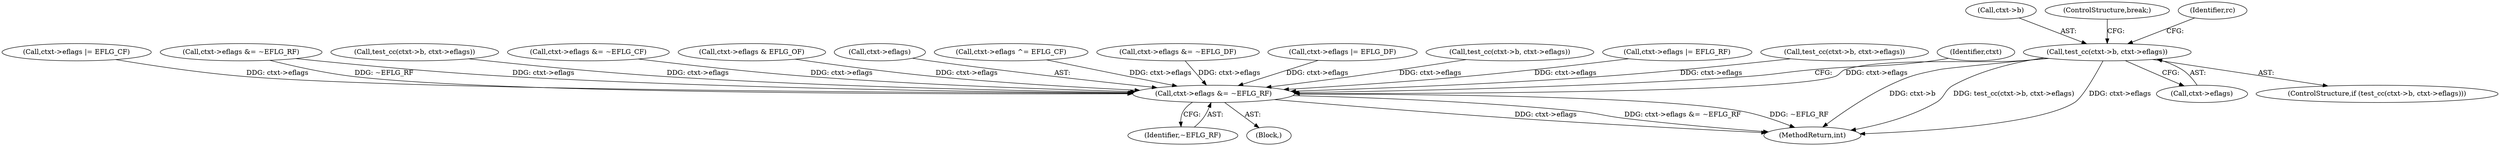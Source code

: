 digraph "0_linux_234f3ce485d54017f15cf5e0699cff4100121601_8@pointer" {
"1001319" [label="(Call,test_cc(ctxt->b, ctxt->eflags))"];
"1001185" [label="(Call,ctxt->eflags &= ~EFLG_RF)"];
"1001320" [label="(Call,ctxt->b)"];
"1001319" [label="(Call,test_cc(ctxt->b, ctxt->eflags))"];
"1001185" [label="(Call,ctxt->eflags &= ~EFLG_RF)"];
"1001480" [label="(MethodReturn,int)"];
"1000970" [label="(Call,ctxt->eflags |= EFLG_CF)"];
"1001335" [label="(ControlStructure,break;)"];
"1000699" [label="(Call,ctxt->eflags &= ~EFLG_RF)"];
"1001323" [label="(Call,ctxt->eflags)"];
"1001278" [label="(Call,test_cc(ctxt->b, ctxt->eflags))"];
"1000963" [label="(Call,ctxt->eflags &= ~EFLG_CF)"];
"1000921" [label="(Call,ctxt->eflags & EFLG_OF)"];
"1001186" [label="(Call,ctxt->eflags)"];
"1001327" [label="(Identifier,rc)"];
"1001318" [label="(ControlStructure,if (test_cc(ctxt->b, ctxt->eflags)))"];
"1000956" [label="(Call,ctxt->eflags ^= EFLG_CF)"];
"1001189" [label="(Identifier,~EFLG_RF)"];
"1000977" [label="(Call,ctxt->eflags &= ~EFLG_DF)"];
"1001102" [label="(Block,)"];
"1000984" [label="(Call,ctxt->eflags |= EFLG_DF)"];
"1000789" [label="(Call,test_cc(ctxt->b, ctxt->eflags))"];
"1000693" [label="(Call,ctxt->eflags |= EFLG_RF)"];
"1001343" [label="(Call,test_cc(ctxt->b, ctxt->eflags))"];
"1001192" [label="(Identifier,ctxt)"];
"1001319" -> "1001318"  [label="AST: "];
"1001319" -> "1001323"  [label="CFG: "];
"1001320" -> "1001319"  [label="AST: "];
"1001323" -> "1001319"  [label="AST: "];
"1001327" -> "1001319"  [label="CFG: "];
"1001335" -> "1001319"  [label="CFG: "];
"1001319" -> "1001480"  [label="DDG: ctxt->b"];
"1001319" -> "1001480"  [label="DDG: test_cc(ctxt->b, ctxt->eflags)"];
"1001319" -> "1001480"  [label="DDG: ctxt->eflags"];
"1001319" -> "1001185"  [label="DDG: ctxt->eflags"];
"1001185" -> "1001102"  [label="AST: "];
"1001185" -> "1001189"  [label="CFG: "];
"1001186" -> "1001185"  [label="AST: "];
"1001189" -> "1001185"  [label="AST: "];
"1001192" -> "1001185"  [label="CFG: "];
"1001185" -> "1001480"  [label="DDG: ctxt->eflags"];
"1001185" -> "1001480"  [label="DDG: ctxt->eflags &= ~EFLG_RF"];
"1001185" -> "1001480"  [label="DDG: ~EFLG_RF"];
"1000699" -> "1001185"  [label="DDG: ctxt->eflags"];
"1000699" -> "1001185"  [label="DDG: ~EFLG_RF"];
"1000956" -> "1001185"  [label="DDG: ctxt->eflags"];
"1001343" -> "1001185"  [label="DDG: ctxt->eflags"];
"1000970" -> "1001185"  [label="DDG: ctxt->eflags"];
"1000977" -> "1001185"  [label="DDG: ctxt->eflags"];
"1000921" -> "1001185"  [label="DDG: ctxt->eflags"];
"1000789" -> "1001185"  [label="DDG: ctxt->eflags"];
"1000963" -> "1001185"  [label="DDG: ctxt->eflags"];
"1000693" -> "1001185"  [label="DDG: ctxt->eflags"];
"1001278" -> "1001185"  [label="DDG: ctxt->eflags"];
"1000984" -> "1001185"  [label="DDG: ctxt->eflags"];
}
